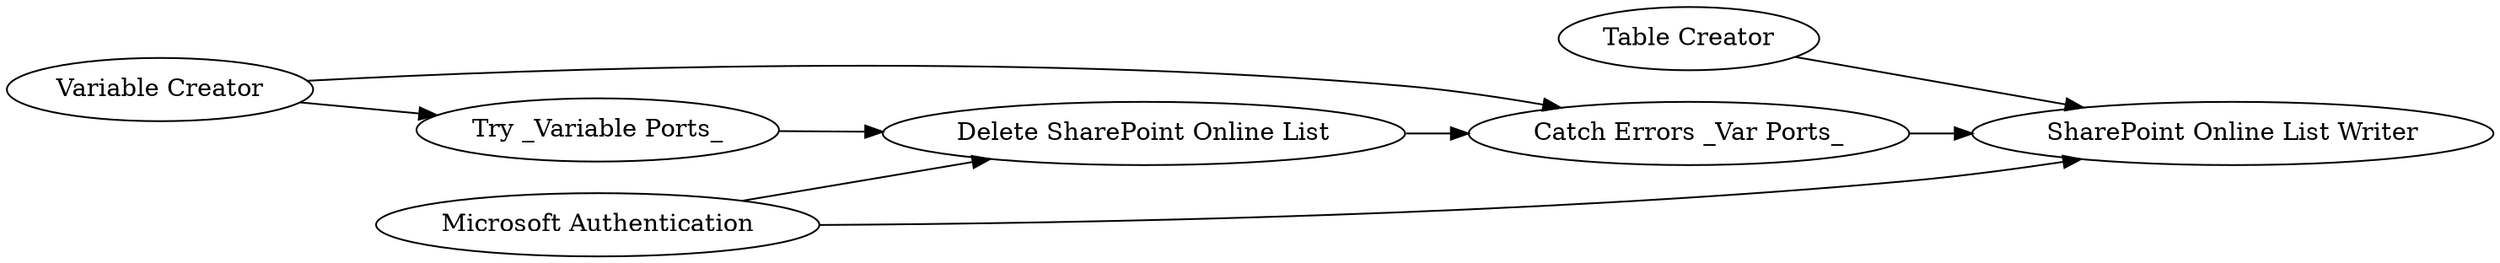 digraph {
	"4761517062049853693_99" [label="Delete SharePoint Online List"]
	"4761517062049853693_96" [label="Try _Variable Ports_"]
	"4761517062049853693_100" [label="SharePoint Online List Writer"]
	"4761517062049853693_91" [label="Table Creator"]
	"4761517062049853693_94" [label="Variable Creator"]
	"4761517062049853693_97" [label="Catch Errors _Var Ports_"]
	"4761517062049853693_101" [label="Microsoft Authentication"]
	"4761517062049853693_91" -> "4761517062049853693_100"
	"4761517062049853693_99" -> "4761517062049853693_97"
	"4761517062049853693_97" -> "4761517062049853693_100"
	"4761517062049853693_94" -> "4761517062049853693_97"
	"4761517062049853693_101" -> "4761517062049853693_100"
	"4761517062049853693_94" -> "4761517062049853693_96"
	"4761517062049853693_96" -> "4761517062049853693_99"
	"4761517062049853693_101" -> "4761517062049853693_99"
	rankdir=LR
}
